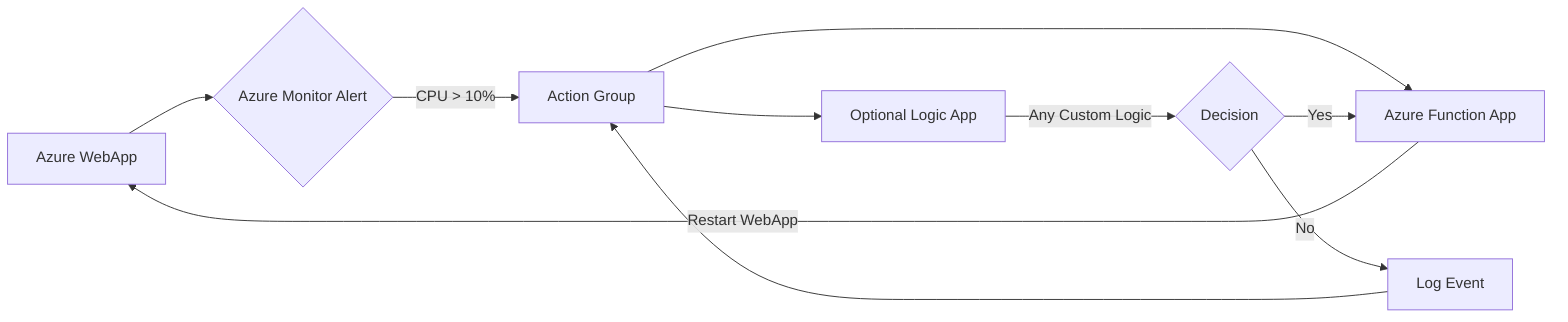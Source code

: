 graph LR
    A[Azure WebApp] --> B{Azure Monitor Alert};
    B -- CPU > 10% --> C[Action Group];
    C --> D[Azure Function App];
    D -- Restart WebApp --> A;
    C --> E[Optional Logic App];
    E -- Any Custom Logic --> F{Decision};
    F -- Yes --> D;
    F -- No --> G[Log Event];
    G --> C;